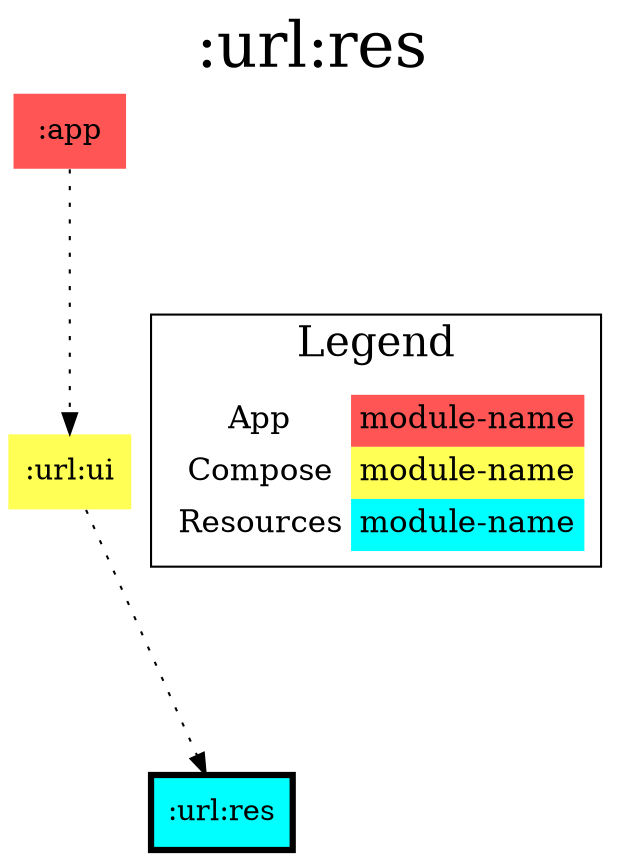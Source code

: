 digraph {
edge ["dir"="forward"]
graph ["dpi"="100","label"=":url:res","labelloc"="t","fontsize"="30","ranksep"="1.5","rankdir"="TB"]
node ["style"="filled"]
":app" ["fillcolor"="#FF5555","shape"="none"]
":url:res" ["fillcolor"="#00FFFF","color"="black","penwidth"="3","shape"="box"]
":url:ui" ["fillcolor"="#FFFF55","shape"="none"]
{
edge ["dir"="none"]
graph ["rank"="same"]
":url:res"
}
":app" -> ":url:ui" ["style"="dotted"]
":url:ui" -> ":url:res" ["style"="dotted"]
subgraph "cluster_legend" {
edge ["dir"="none"]
graph ["label"="Legend","fontsize"="20"]
"Legend" ["style"="filled","fillcolor"="#FFFFFF","shape"="none","margin"="0","fontsize"="15","label"=<
<TABLE BORDER="0" CELLBORDER="0" CELLSPACING="0" CELLPADDING="4">
<TR><TD>App</TD><TD BGCOLOR="#FF5555">module-name</TD></TR>
<TR><TD>Compose</TD><TD BGCOLOR="#FFFF55">module-name</TD></TR>
<TR><TD>Resources</TD><TD BGCOLOR="#00FFFF">module-name</TD></TR>
</TABLE>
>]
} -> ":url:res" ["style"="invis"]
}
